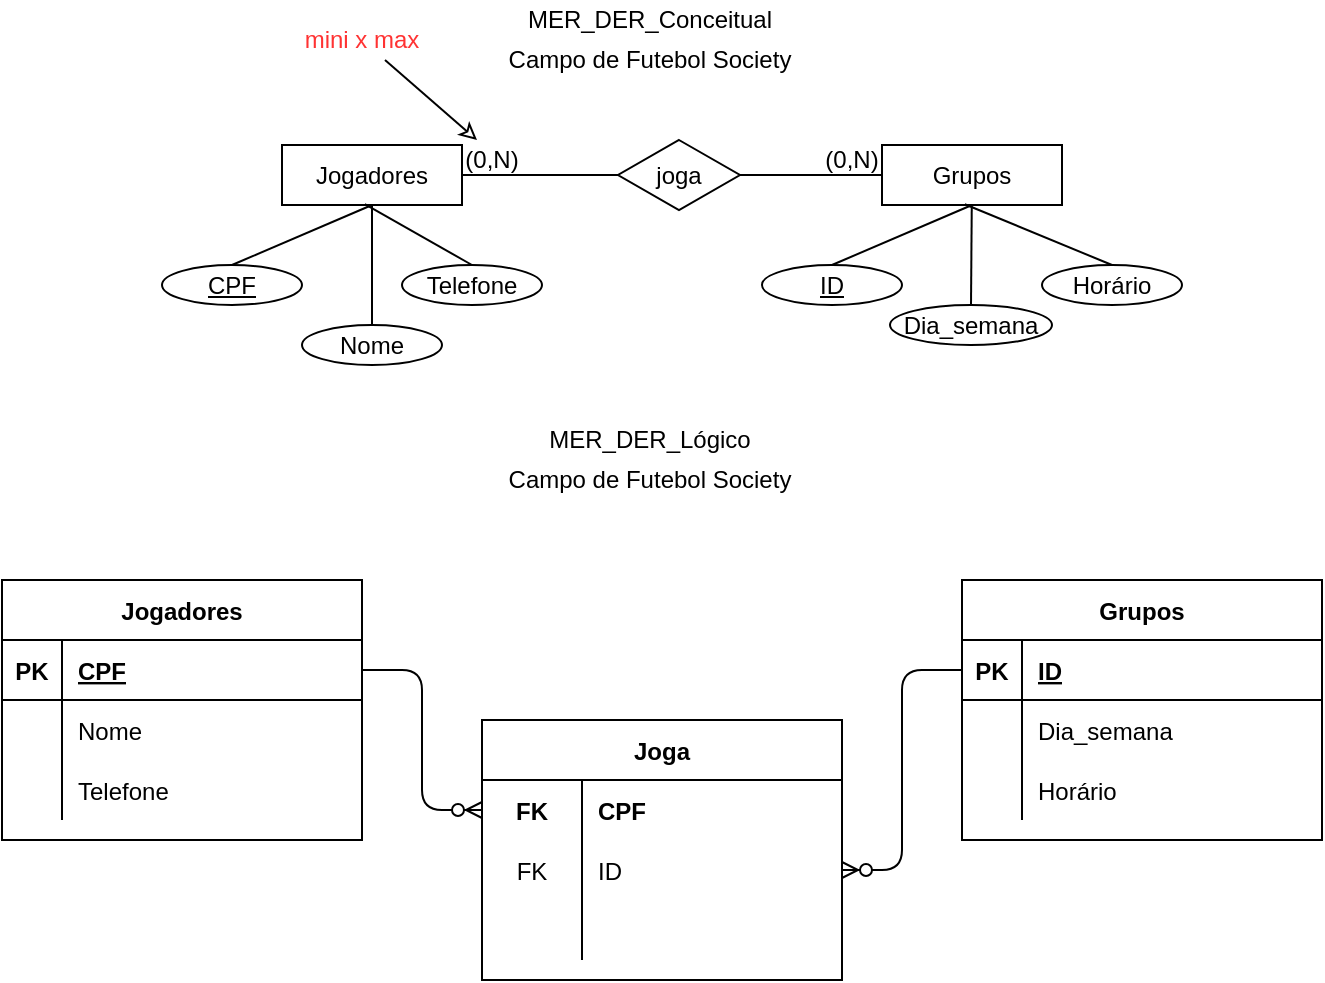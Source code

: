 <mxfile version="14.9.6" type="device"><diagram id="K8geKTP7PZyUjVeM_FEf" name="Page-1"><mxGraphModel dx="813" dy="403" grid="1" gridSize="10" guides="1" tooltips="1" connect="1" arrows="1" fold="1" page="1" pageScale="1" pageWidth="827" pageHeight="1169" math="0" shadow="0"><root><mxCell id="0"/><mxCell id="1" parent="0"/><mxCell id="HoB7sNZzbHoJVGF0HnSN-1" value="Jogadores" style="rounded=0;whiteSpace=wrap;html=1;" vertex="1" parent="1"><mxGeometry x="230" y="112.5" width="90" height="30" as="geometry"/></mxCell><mxCell id="HoB7sNZzbHoJVGF0HnSN-2" value="MER_DER_Conceitual" style="text;html=1;strokeColor=none;fillColor=none;align=center;verticalAlign=middle;whiteSpace=wrap;rounded=0;" vertex="1" parent="1"><mxGeometry x="349" y="40" width="130" height="20" as="geometry"/></mxCell><mxCell id="HoB7sNZzbHoJVGF0HnSN-3" value="Campo de Futebol Society" style="text;html=1;strokeColor=none;fillColor=none;align=center;verticalAlign=middle;whiteSpace=wrap;rounded=0;" vertex="1" parent="1"><mxGeometry x="324" y="60" width="180" height="20" as="geometry"/></mxCell><mxCell id="HoB7sNZzbHoJVGF0HnSN-7" style="rounded=0;orthogonalLoop=1;jettySize=auto;html=1;exitX=0.5;exitY=0;exitDx=0;exitDy=0;entryX=0.5;entryY=1;entryDx=0;entryDy=0;endArrow=none;endFill=0;" edge="1" parent="1" source="HoB7sNZzbHoJVGF0HnSN-4" target="HoB7sNZzbHoJVGF0HnSN-1"><mxGeometry relative="1" as="geometry"/></mxCell><mxCell id="HoB7sNZzbHoJVGF0HnSN-4" value="CPF" style="ellipse;whiteSpace=wrap;html=1;fontStyle=4" vertex="1" parent="1"><mxGeometry x="170" y="172.5" width="70" height="20" as="geometry"/></mxCell><mxCell id="HoB7sNZzbHoJVGF0HnSN-8" style="edgeStyle=none;rounded=0;orthogonalLoop=1;jettySize=auto;html=1;exitX=0.5;exitY=0;exitDx=0;exitDy=0;endArrow=none;endFill=0;" edge="1" parent="1" source="HoB7sNZzbHoJVGF0HnSN-5" target="HoB7sNZzbHoJVGF0HnSN-1"><mxGeometry relative="1" as="geometry"/></mxCell><mxCell id="HoB7sNZzbHoJVGF0HnSN-5" value="Nome" style="ellipse;whiteSpace=wrap;html=1;" vertex="1" parent="1"><mxGeometry x="240" y="202.5" width="70" height="20" as="geometry"/></mxCell><mxCell id="HoB7sNZzbHoJVGF0HnSN-9" style="edgeStyle=none;rounded=0;orthogonalLoop=1;jettySize=auto;html=1;exitX=0.5;exitY=0;exitDx=0;exitDy=0;entryX=0.46;entryY=0.987;entryDx=0;entryDy=0;entryPerimeter=0;endArrow=none;endFill=0;" edge="1" parent="1" source="HoB7sNZzbHoJVGF0HnSN-6" target="HoB7sNZzbHoJVGF0HnSN-1"><mxGeometry relative="1" as="geometry"/></mxCell><mxCell id="HoB7sNZzbHoJVGF0HnSN-6" value="Telefone" style="ellipse;whiteSpace=wrap;html=1;" vertex="1" parent="1"><mxGeometry x="290" y="172.5" width="70" height="20" as="geometry"/></mxCell><mxCell id="HoB7sNZzbHoJVGF0HnSN-10" value="Grupos" style="rounded=0;whiteSpace=wrap;html=1;" vertex="1" parent="1"><mxGeometry x="530" y="112.5" width="90" height="30" as="geometry"/></mxCell><mxCell id="HoB7sNZzbHoJVGF0HnSN-11" style="rounded=0;orthogonalLoop=1;jettySize=auto;html=1;exitX=0.5;exitY=0;exitDx=0;exitDy=0;entryX=0.5;entryY=1;entryDx=0;entryDy=0;endArrow=none;endFill=0;" edge="1" source="HoB7sNZzbHoJVGF0HnSN-12" target="HoB7sNZzbHoJVGF0HnSN-10" parent="1"><mxGeometry relative="1" as="geometry"/></mxCell><mxCell id="HoB7sNZzbHoJVGF0HnSN-12" value="ID" style="ellipse;whiteSpace=wrap;html=1;fontStyle=4" vertex="1" parent="1"><mxGeometry x="470" y="172.5" width="70" height="20" as="geometry"/></mxCell><mxCell id="HoB7sNZzbHoJVGF0HnSN-13" style="edgeStyle=none;rounded=0;orthogonalLoop=1;jettySize=auto;html=1;exitX=0.5;exitY=0;exitDx=0;exitDy=0;endArrow=none;endFill=0;" edge="1" source="HoB7sNZzbHoJVGF0HnSN-14" target="HoB7sNZzbHoJVGF0HnSN-10" parent="1"><mxGeometry relative="1" as="geometry"/></mxCell><mxCell id="HoB7sNZzbHoJVGF0HnSN-14" value="Dia_semana" style="ellipse;whiteSpace=wrap;html=1;" vertex="1" parent="1"><mxGeometry x="534" y="192.5" width="81" height="20" as="geometry"/></mxCell><mxCell id="HoB7sNZzbHoJVGF0HnSN-15" style="edgeStyle=none;rounded=0;orthogonalLoop=1;jettySize=auto;html=1;exitX=0.5;exitY=0;exitDx=0;exitDy=0;entryX=0.46;entryY=0.987;entryDx=0;entryDy=0;entryPerimeter=0;endArrow=none;endFill=0;" edge="1" source="HoB7sNZzbHoJVGF0HnSN-16" target="HoB7sNZzbHoJVGF0HnSN-10" parent="1"><mxGeometry relative="1" as="geometry"/></mxCell><mxCell id="HoB7sNZzbHoJVGF0HnSN-16" value="Horário" style="ellipse;whiteSpace=wrap;html=1;" vertex="1" parent="1"><mxGeometry x="610" y="172.5" width="70" height="20" as="geometry"/></mxCell><mxCell id="HoB7sNZzbHoJVGF0HnSN-19" style="edgeStyle=none;rounded=0;orthogonalLoop=1;jettySize=auto;html=1;exitX=1;exitY=0.5;exitDx=0;exitDy=0;entryX=0;entryY=0.5;entryDx=0;entryDy=0;endArrow=none;endFill=0;" edge="1" parent="1" source="HoB7sNZzbHoJVGF0HnSN-17" target="HoB7sNZzbHoJVGF0HnSN-10"><mxGeometry relative="1" as="geometry"/></mxCell><mxCell id="HoB7sNZzbHoJVGF0HnSN-20" style="edgeStyle=none;rounded=0;orthogonalLoop=1;jettySize=auto;html=1;exitX=0;exitY=0.5;exitDx=0;exitDy=0;entryX=1;entryY=0.5;entryDx=0;entryDy=0;endArrow=none;endFill=0;" edge="1" parent="1" source="HoB7sNZzbHoJVGF0HnSN-17" target="HoB7sNZzbHoJVGF0HnSN-1"><mxGeometry relative="1" as="geometry"/></mxCell><mxCell id="HoB7sNZzbHoJVGF0HnSN-17" value="joga" style="rhombus;whiteSpace=wrap;html=1;" vertex="1" parent="1"><mxGeometry x="398" y="110" width="61" height="35" as="geometry"/></mxCell><mxCell id="HoB7sNZzbHoJVGF0HnSN-25" value="" style="edgeStyle=none;rounded=0;orthogonalLoop=1;jettySize=auto;html=1;endArrow=none;endFill=0;" edge="1" parent="1" target="HoB7sNZzbHoJVGF0HnSN-1"><mxGeometry relative="1" as="geometry"><mxPoint x="320" y="121.364" as="sourcePoint"/></mxGeometry></mxCell><mxCell id="HoB7sNZzbHoJVGF0HnSN-36" value="(0,N)" style="text;html=1;strokeColor=none;fillColor=none;align=center;verticalAlign=middle;whiteSpace=wrap;rounded=0;" vertex="1" parent="1"><mxGeometry x="500" y="110" width="30" height="20" as="geometry"/></mxCell><mxCell id="HoB7sNZzbHoJVGF0HnSN-39" value="Jogadores" style="shape=table;startSize=30;container=1;collapsible=1;childLayout=tableLayout;fixedRows=1;rowLines=0;fontStyle=1;align=center;resizeLast=1;" vertex="1" parent="1"><mxGeometry x="90" y="330" width="180" height="130" as="geometry"/></mxCell><mxCell id="HoB7sNZzbHoJVGF0HnSN-40" value="" style="shape=partialRectangle;collapsible=0;dropTarget=0;pointerEvents=0;fillColor=none;top=0;left=0;bottom=1;right=0;points=[[0,0.5],[1,0.5]];portConstraint=eastwest;" vertex="1" parent="HoB7sNZzbHoJVGF0HnSN-39"><mxGeometry y="30" width="180" height="30" as="geometry"/></mxCell><mxCell id="HoB7sNZzbHoJVGF0HnSN-41" value="PK" style="shape=partialRectangle;connectable=0;fillColor=none;top=0;left=0;bottom=0;right=0;fontStyle=1;overflow=hidden;" vertex="1" parent="HoB7sNZzbHoJVGF0HnSN-40"><mxGeometry width="30" height="30" as="geometry"/></mxCell><mxCell id="HoB7sNZzbHoJVGF0HnSN-42" value="CPF" style="shape=partialRectangle;connectable=0;fillColor=none;top=0;left=0;bottom=0;right=0;align=left;spacingLeft=6;fontStyle=5;overflow=hidden;" vertex="1" parent="HoB7sNZzbHoJVGF0HnSN-40"><mxGeometry x="30" width="150" height="30" as="geometry"/></mxCell><mxCell id="HoB7sNZzbHoJVGF0HnSN-43" value="" style="shape=partialRectangle;collapsible=0;dropTarget=0;pointerEvents=0;fillColor=none;top=0;left=0;bottom=0;right=0;points=[[0,0.5],[1,0.5]];portConstraint=eastwest;" vertex="1" parent="HoB7sNZzbHoJVGF0HnSN-39"><mxGeometry y="60" width="180" height="30" as="geometry"/></mxCell><mxCell id="HoB7sNZzbHoJVGF0HnSN-44" value="" style="shape=partialRectangle;connectable=0;fillColor=none;top=0;left=0;bottom=0;right=0;editable=1;overflow=hidden;" vertex="1" parent="HoB7sNZzbHoJVGF0HnSN-43"><mxGeometry width="30" height="30" as="geometry"/></mxCell><mxCell id="HoB7sNZzbHoJVGF0HnSN-45" value="Nome" style="shape=partialRectangle;connectable=0;fillColor=none;top=0;left=0;bottom=0;right=0;align=left;spacingLeft=6;overflow=hidden;" vertex="1" parent="HoB7sNZzbHoJVGF0HnSN-43"><mxGeometry x="30" width="150" height="30" as="geometry"/></mxCell><mxCell id="HoB7sNZzbHoJVGF0HnSN-46" value="" style="shape=partialRectangle;collapsible=0;dropTarget=0;pointerEvents=0;fillColor=none;top=0;left=0;bottom=0;right=0;points=[[0,0.5],[1,0.5]];portConstraint=eastwest;" vertex="1" parent="HoB7sNZzbHoJVGF0HnSN-39"><mxGeometry y="90" width="180" height="30" as="geometry"/></mxCell><mxCell id="HoB7sNZzbHoJVGF0HnSN-47" value="" style="shape=partialRectangle;connectable=0;fillColor=none;top=0;left=0;bottom=0;right=0;editable=1;overflow=hidden;" vertex="1" parent="HoB7sNZzbHoJVGF0HnSN-46"><mxGeometry width="30" height="30" as="geometry"/></mxCell><mxCell id="HoB7sNZzbHoJVGF0HnSN-48" value="Telefone" style="shape=partialRectangle;connectable=0;fillColor=none;top=0;left=0;bottom=0;right=0;align=left;spacingLeft=6;overflow=hidden;" vertex="1" parent="HoB7sNZzbHoJVGF0HnSN-46"><mxGeometry x="30" width="150" height="30" as="geometry"/></mxCell><mxCell id="HoB7sNZzbHoJVGF0HnSN-52" value="MER_DER_Lógico" style="text;html=1;strokeColor=none;fillColor=none;align=center;verticalAlign=middle;whiteSpace=wrap;rounded=0;" vertex="1" parent="1"><mxGeometry x="349" y="250" width="130" height="20" as="geometry"/></mxCell><mxCell id="HoB7sNZzbHoJVGF0HnSN-53" value="Campo de Futebol Society" style="text;html=1;strokeColor=none;fillColor=none;align=center;verticalAlign=middle;whiteSpace=wrap;rounded=0;" vertex="1" parent="1"><mxGeometry x="324" y="270" width="180" height="20" as="geometry"/></mxCell><mxCell id="HoB7sNZzbHoJVGF0HnSN-54" value="Grupos" style="shape=table;startSize=30;container=1;collapsible=1;childLayout=tableLayout;fixedRows=1;rowLines=0;fontStyle=1;align=center;resizeLast=1;" vertex="1" parent="1"><mxGeometry x="570" y="330" width="180" height="130" as="geometry"/></mxCell><mxCell id="HoB7sNZzbHoJVGF0HnSN-55" value="" style="shape=partialRectangle;collapsible=0;dropTarget=0;pointerEvents=0;fillColor=none;top=0;left=0;bottom=1;right=0;points=[[0,0.5],[1,0.5]];portConstraint=eastwest;" vertex="1" parent="HoB7sNZzbHoJVGF0HnSN-54"><mxGeometry y="30" width="180" height="30" as="geometry"/></mxCell><mxCell id="HoB7sNZzbHoJVGF0HnSN-56" value="PK" style="shape=partialRectangle;connectable=0;fillColor=none;top=0;left=0;bottom=0;right=0;fontStyle=1;overflow=hidden;" vertex="1" parent="HoB7sNZzbHoJVGF0HnSN-55"><mxGeometry width="30" height="30" as="geometry"/></mxCell><mxCell id="HoB7sNZzbHoJVGF0HnSN-57" value="ID" style="shape=partialRectangle;connectable=0;fillColor=none;top=0;left=0;bottom=0;right=0;align=left;spacingLeft=6;fontStyle=5;overflow=hidden;" vertex="1" parent="HoB7sNZzbHoJVGF0HnSN-55"><mxGeometry x="30" width="150" height="30" as="geometry"/></mxCell><mxCell id="HoB7sNZzbHoJVGF0HnSN-58" value="" style="shape=partialRectangle;collapsible=0;dropTarget=0;pointerEvents=0;fillColor=none;top=0;left=0;bottom=0;right=0;points=[[0,0.5],[1,0.5]];portConstraint=eastwest;" vertex="1" parent="HoB7sNZzbHoJVGF0HnSN-54"><mxGeometry y="60" width="180" height="30" as="geometry"/></mxCell><mxCell id="HoB7sNZzbHoJVGF0HnSN-59" value="" style="shape=partialRectangle;connectable=0;fillColor=none;top=0;left=0;bottom=0;right=0;editable=1;overflow=hidden;" vertex="1" parent="HoB7sNZzbHoJVGF0HnSN-58"><mxGeometry width="30" height="30" as="geometry"/></mxCell><mxCell id="HoB7sNZzbHoJVGF0HnSN-60" value="Dia_semana" style="shape=partialRectangle;connectable=0;fillColor=none;top=0;left=0;bottom=0;right=0;align=left;spacingLeft=6;overflow=hidden;" vertex="1" parent="HoB7sNZzbHoJVGF0HnSN-58"><mxGeometry x="30" width="150" height="30" as="geometry"/></mxCell><mxCell id="HoB7sNZzbHoJVGF0HnSN-61" value="" style="shape=partialRectangle;collapsible=0;dropTarget=0;pointerEvents=0;fillColor=none;top=0;left=0;bottom=0;right=0;points=[[0,0.5],[1,0.5]];portConstraint=eastwest;" vertex="1" parent="HoB7sNZzbHoJVGF0HnSN-54"><mxGeometry y="90" width="180" height="30" as="geometry"/></mxCell><mxCell id="HoB7sNZzbHoJVGF0HnSN-62" value="" style="shape=partialRectangle;connectable=0;fillColor=none;top=0;left=0;bottom=0;right=0;editable=1;overflow=hidden;" vertex="1" parent="HoB7sNZzbHoJVGF0HnSN-61"><mxGeometry width="30" height="30" as="geometry"/></mxCell><mxCell id="HoB7sNZzbHoJVGF0HnSN-63" value="Horário" style="shape=partialRectangle;connectable=0;fillColor=none;top=0;left=0;bottom=0;right=0;align=left;spacingLeft=6;overflow=hidden;" vertex="1" parent="HoB7sNZzbHoJVGF0HnSN-61"><mxGeometry x="30" width="150" height="30" as="geometry"/></mxCell><mxCell id="HoB7sNZzbHoJVGF0HnSN-74" value="Joga" style="shape=table;startSize=30;container=1;collapsible=1;childLayout=tableLayout;fixedRows=1;rowLines=0;fontStyle=1;align=center;resizeLast=1;" vertex="1" parent="1"><mxGeometry x="330" y="400" width="180" height="130" as="geometry"/></mxCell><mxCell id="HoB7sNZzbHoJVGF0HnSN-75" value="" style="shape=partialRectangle;collapsible=0;dropTarget=0;pointerEvents=0;fillColor=none;top=0;left=0;bottom=0;right=0;points=[[0,0.5],[1,0.5]];portConstraint=eastwest;" vertex="1" parent="HoB7sNZzbHoJVGF0HnSN-74"><mxGeometry y="30" width="180" height="30" as="geometry"/></mxCell><mxCell id="HoB7sNZzbHoJVGF0HnSN-76" value="FK" style="shape=partialRectangle;connectable=0;fillColor=none;top=0;left=0;bottom=0;right=0;fontStyle=1;overflow=hidden;" vertex="1" parent="HoB7sNZzbHoJVGF0HnSN-75"><mxGeometry width="50" height="30" as="geometry"/></mxCell><mxCell id="HoB7sNZzbHoJVGF0HnSN-77" value="CPF" style="shape=partialRectangle;connectable=0;fillColor=none;top=0;left=0;bottom=0;right=0;align=left;spacingLeft=6;fontStyle=1;overflow=hidden;" vertex="1" parent="HoB7sNZzbHoJVGF0HnSN-75"><mxGeometry x="50" width="130" height="30" as="geometry"/></mxCell><mxCell id="HoB7sNZzbHoJVGF0HnSN-81" value="" style="shape=partialRectangle;collapsible=0;dropTarget=0;pointerEvents=0;fillColor=none;top=0;left=0;bottom=0;right=0;points=[[0,0.5],[1,0.5]];portConstraint=eastwest;" vertex="1" parent="HoB7sNZzbHoJVGF0HnSN-74"><mxGeometry y="60" width="180" height="30" as="geometry"/></mxCell><mxCell id="HoB7sNZzbHoJVGF0HnSN-82" value="FK" style="shape=partialRectangle;connectable=0;fillColor=none;top=0;left=0;bottom=0;right=0;editable=1;overflow=hidden;" vertex="1" parent="HoB7sNZzbHoJVGF0HnSN-81"><mxGeometry width="50" height="30" as="geometry"/></mxCell><mxCell id="HoB7sNZzbHoJVGF0HnSN-83" value="ID" style="shape=partialRectangle;connectable=0;fillColor=none;top=0;left=0;bottom=0;right=0;align=left;spacingLeft=6;overflow=hidden;" vertex="1" parent="HoB7sNZzbHoJVGF0HnSN-81"><mxGeometry x="50" width="130" height="30" as="geometry"/></mxCell><mxCell id="HoB7sNZzbHoJVGF0HnSN-84" value="" style="shape=partialRectangle;collapsible=0;dropTarget=0;pointerEvents=0;fillColor=none;top=0;left=0;bottom=0;right=0;points=[[0,0.5],[1,0.5]];portConstraint=eastwest;" vertex="1" parent="HoB7sNZzbHoJVGF0HnSN-74"><mxGeometry y="90" width="180" height="30" as="geometry"/></mxCell><mxCell id="HoB7sNZzbHoJVGF0HnSN-85" value="" style="shape=partialRectangle;connectable=0;fillColor=none;top=0;left=0;bottom=0;right=0;editable=1;overflow=hidden;" vertex="1" parent="HoB7sNZzbHoJVGF0HnSN-84"><mxGeometry width="50" height="30" as="geometry"/></mxCell><mxCell id="HoB7sNZzbHoJVGF0HnSN-86" value="" style="shape=partialRectangle;connectable=0;fillColor=none;top=0;left=0;bottom=0;right=0;align=left;spacingLeft=6;overflow=hidden;" vertex="1" parent="HoB7sNZzbHoJVGF0HnSN-84"><mxGeometry x="50" width="130" height="30" as="geometry"/></mxCell><mxCell id="HoB7sNZzbHoJVGF0HnSN-87" value="" style="edgeStyle=entityRelationEdgeStyle;fontSize=12;html=1;endArrow=ERzeroToMany;endFill=1;exitX=1;exitY=0.5;exitDx=0;exitDy=0;entryX=0;entryY=0.5;entryDx=0;entryDy=0;" edge="1" parent="1" source="HoB7sNZzbHoJVGF0HnSN-40" target="HoB7sNZzbHoJVGF0HnSN-75"><mxGeometry width="100" height="100" relative="1" as="geometry"><mxPoint x="320" y="500" as="sourcePoint"/><mxPoint x="420" y="400" as="targetPoint"/></mxGeometry></mxCell><mxCell id="HoB7sNZzbHoJVGF0HnSN-88" value="" style="edgeStyle=entityRelationEdgeStyle;fontSize=12;html=1;endArrow=ERzeroToMany;endFill=1;exitX=0;exitY=0.5;exitDx=0;exitDy=0;entryX=1;entryY=0.5;entryDx=0;entryDy=0;" edge="1" parent="1" source="HoB7sNZzbHoJVGF0HnSN-55" target="HoB7sNZzbHoJVGF0HnSN-81"><mxGeometry width="100" height="100" relative="1" as="geometry"><mxPoint x="270" y="385.0" as="sourcePoint"/><mxPoint x="310" y="455.0" as="targetPoint"/></mxGeometry></mxCell><mxCell id="HoB7sNZzbHoJVGF0HnSN-89" value="(0,N)" style="text;html=1;strokeColor=none;fillColor=none;align=center;verticalAlign=middle;whiteSpace=wrap;rounded=0;" vertex="1" parent="1"><mxGeometry x="320" y="110" width="30" height="20" as="geometry"/></mxCell><mxCell id="HoB7sNZzbHoJVGF0HnSN-91" style="edgeStyle=none;rounded=0;orthogonalLoop=1;jettySize=auto;html=1;fontColor=#FF3333;endArrow=classic;endFill=0;entryX=0.25;entryY=0;entryDx=0;entryDy=0;" edge="1" parent="1" source="HoB7sNZzbHoJVGF0HnSN-90" target="HoB7sNZzbHoJVGF0HnSN-89"><mxGeometry relative="1" as="geometry"><mxPoint x="330" y="100" as="targetPoint"/></mxGeometry></mxCell><mxCell id="HoB7sNZzbHoJVGF0HnSN-90" value="mini x max" style="text;html=1;strokeColor=none;fillColor=none;align=center;verticalAlign=middle;whiteSpace=wrap;rounded=0;fontColor=#FF3333;" vertex="1" parent="1"><mxGeometry x="230" y="50" width="80" height="20" as="geometry"/></mxCell></root></mxGraphModel></diagram></mxfile>